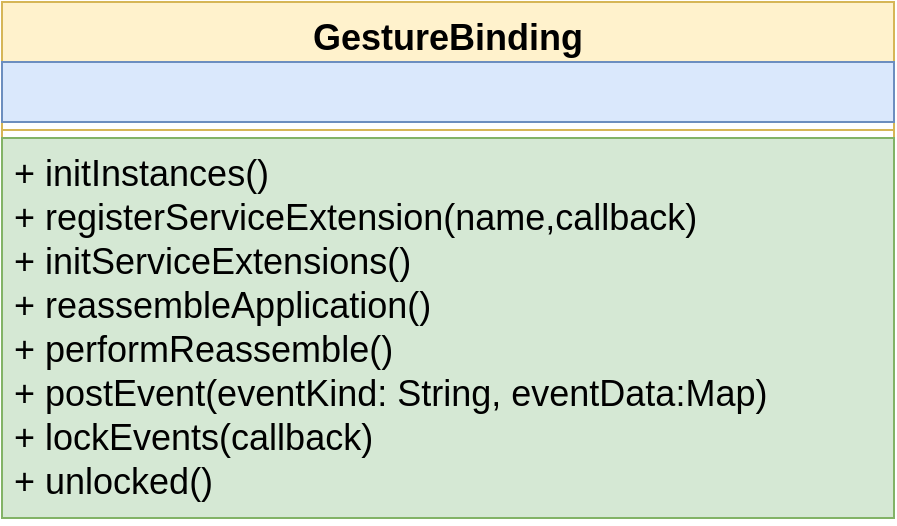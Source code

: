 <mxfile version="14.1.3" type="github">
  <diagram id="BgvNYrPouHBMjl0CF1mE" name="Page-1">
    <mxGraphModel dx="946" dy="614" grid="1" gridSize="10" guides="1" tooltips="1" connect="1" arrows="1" fold="1" page="1" pageScale="1" pageWidth="827" pageHeight="1169" math="0" shadow="0">
      <root>
        <mxCell id="0" />
        <mxCell id="1" parent="0" />
        <mxCell id="oHA3F_bSEuNhImgdBlkA-1" value="GestureBinding" style="swimlane;fontStyle=1;align=center;verticalAlign=top;childLayout=stackLayout;horizontal=1;startSize=30;horizontalStack=0;resizeParent=1;resizeParentMax=0;resizeLast=0;collapsible=1;marginBottom=0;fontSize=18;fillColor=#fff2cc;strokeColor=#d6b656;" vertex="1" parent="1">
          <mxGeometry x="170" y="150" width="446" height="258" as="geometry" />
        </mxCell>
        <mxCell id="oHA3F_bSEuNhImgdBlkA-2" value="" style="text;strokeColor=#6c8ebf;fillColor=#dae8fc;align=left;verticalAlign=top;spacingLeft=4;spacingRight=4;overflow=hidden;rotatable=0;points=[[0,0.5],[1,0.5]];portConstraint=eastwest;fontSize=18;" vertex="1" parent="oHA3F_bSEuNhImgdBlkA-1">
          <mxGeometry y="30" width="446" height="30" as="geometry" />
        </mxCell>
        <mxCell id="oHA3F_bSEuNhImgdBlkA-3" value="" style="line;strokeWidth=1;fillColor=#fff2cc;align=left;verticalAlign=middle;spacingTop=-1;spacingLeft=3;spacingRight=3;rotatable=0;labelPosition=right;points=[];portConstraint=eastwest;strokeColor=#d6b656;" vertex="1" parent="oHA3F_bSEuNhImgdBlkA-1">
          <mxGeometry y="60" width="446" height="8" as="geometry" />
        </mxCell>
        <mxCell id="oHA3F_bSEuNhImgdBlkA-4" value="+ initInstances()&#xa;+ registerServiceExtension(name,callback)&#xa;+ initServiceExtensions()&#xa;+ reassembleApplication()&#xa;+ performReassemble()&#xa;+ postEvent(eventKind: String, eventData:Map)&#xa;+ lockEvents(callback)&#xa;+ unlocked()" style="text;strokeColor=#82b366;fillColor=#d5e8d4;align=left;verticalAlign=top;spacingLeft=4;spacingRight=4;overflow=hidden;rotatable=0;points=[[0,0.5],[1,0.5]];portConstraint=eastwest;fontSize=18;" vertex="1" parent="oHA3F_bSEuNhImgdBlkA-1">
          <mxGeometry y="68" width="446" height="190" as="geometry" />
        </mxCell>
      </root>
    </mxGraphModel>
  </diagram>
</mxfile>
